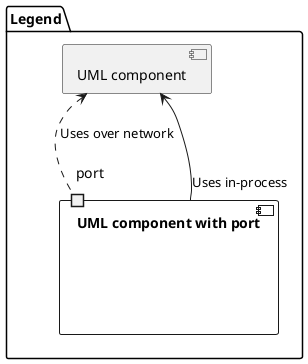 @startuml
package Legend {
    component "UML component" as c2

    component "UML component with port" as c1 {
        port "        port " as p1
    }


    c2 <-- c1 : "Uses in-process\n\n"
    c2 <.. p1 : "Uses over network"
}
@enduml
